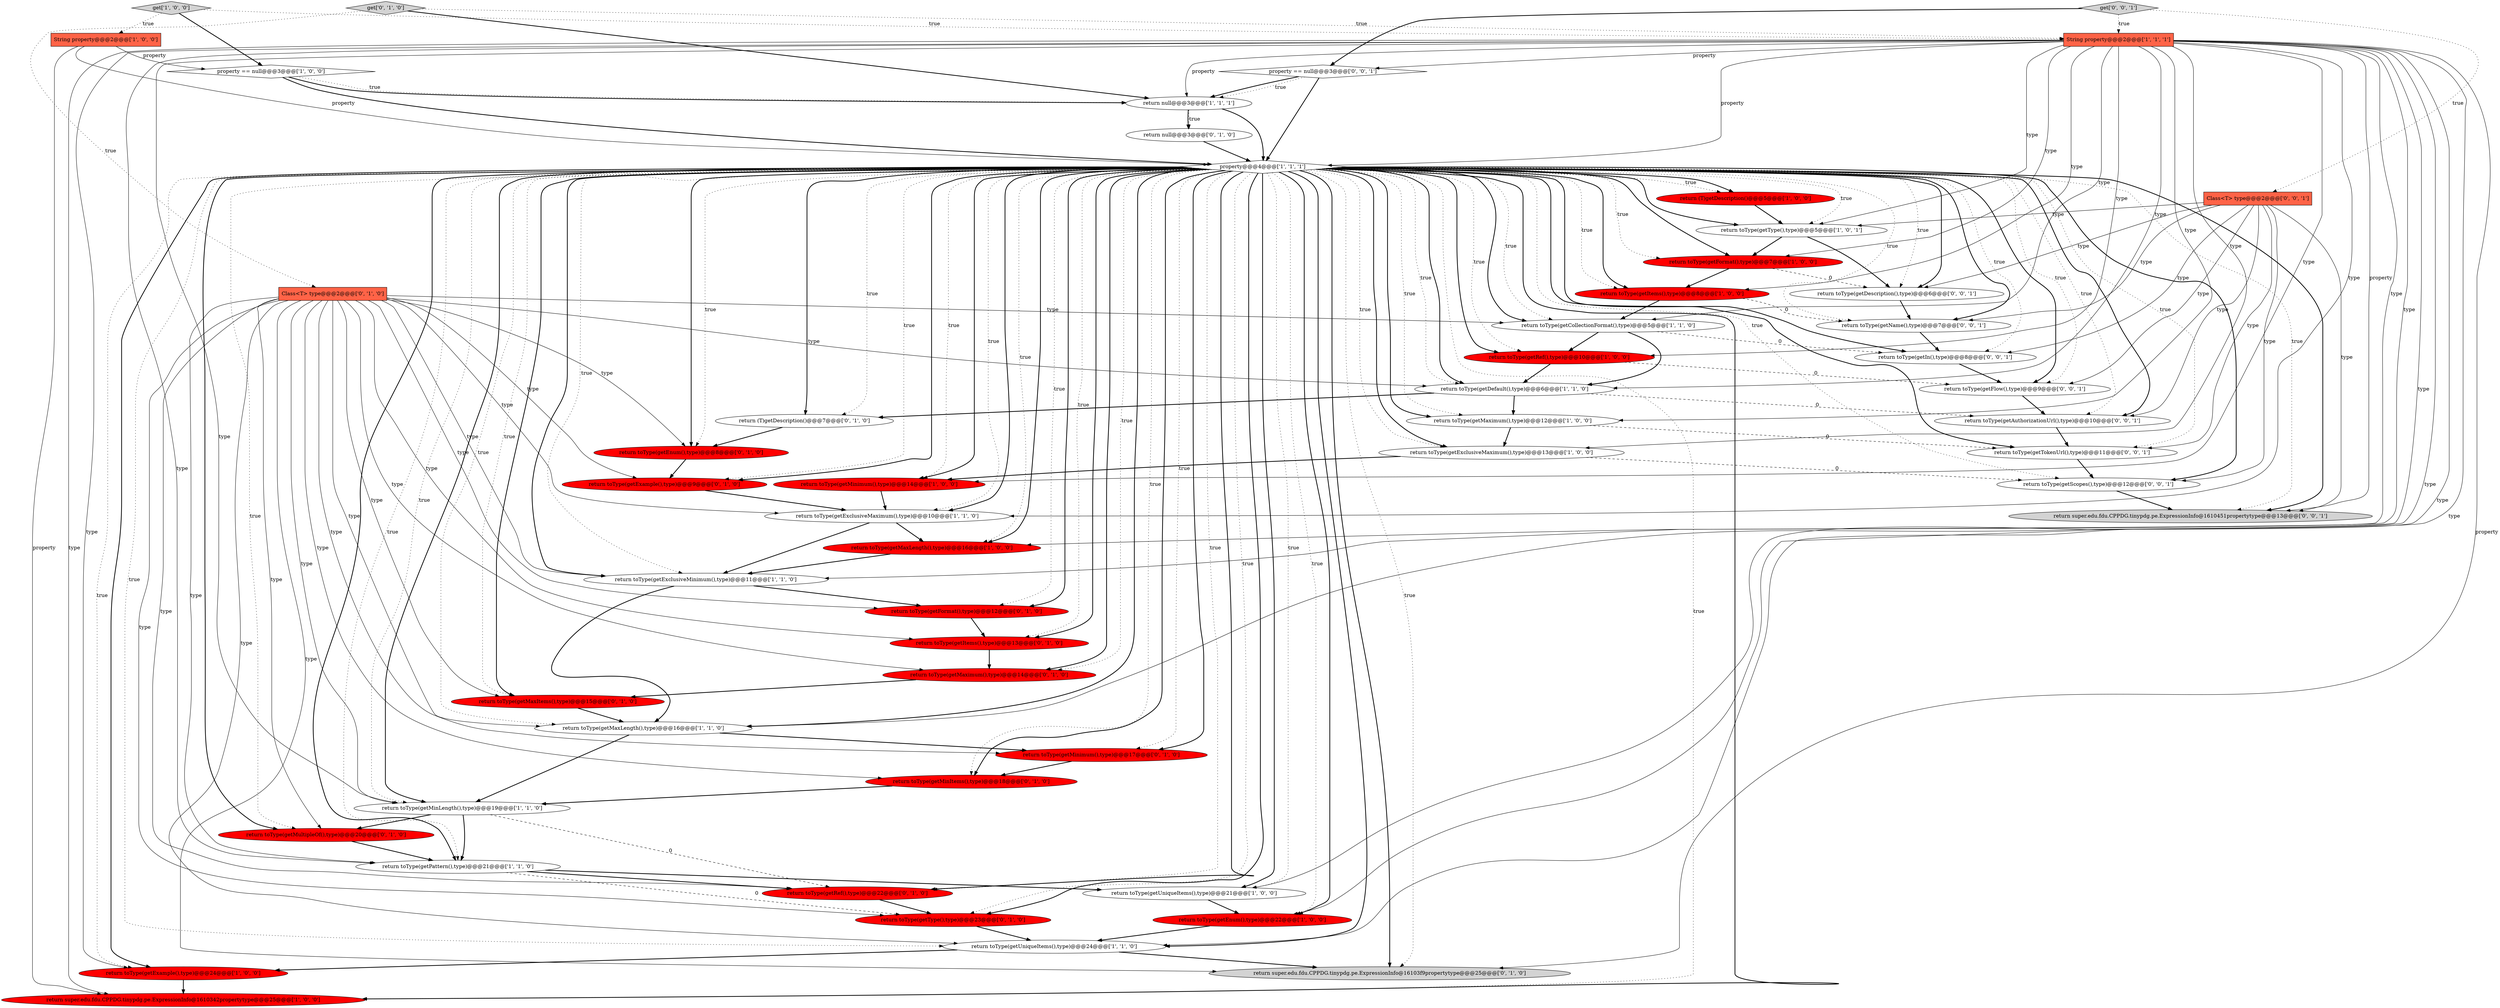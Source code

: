 digraph {
45 [style = filled, label = "return toType(getName(),type)@@@7@@@['0', '0', '1']", fillcolor = white, shape = ellipse image = "AAA0AAABBB3BBB"];
12 [style = filled, label = "return (T)getDescription()@@@5@@@['1', '0', '0']", fillcolor = red, shape = ellipse image = "AAA1AAABBB1BBB"];
25 [style = filled, label = "String property@@@2@@@['1', '1', '1']", fillcolor = tomato, shape = box image = "AAA0AAABBB1BBB"];
7 [style = filled, label = "return toType(getExample(),type)@@@24@@@['1', '0', '0']", fillcolor = red, shape = ellipse image = "AAA1AAABBB1BBB"];
20 [style = filled, label = "return toType(getCollectionFormat(),type)@@@5@@@['1', '1', '0']", fillcolor = white, shape = ellipse image = "AAA0AAABBB1BBB"];
36 [style = filled, label = "return super.edu.fdu.CPPDG.tinypdg.pe.ExpressionInfo@16103f9propertytype@@@25@@@['0', '1', '0']", fillcolor = lightgray, shape = ellipse image = "AAA0AAABBB2BBB"];
40 [style = filled, label = "Class<T> type@@@2@@@['0', '1', '0']", fillcolor = tomato, shape = box image = "AAA0AAABBB2BBB"];
5 [style = filled, label = "property@@@4@@@['1', '1', '1']", fillcolor = white, shape = diamond image = "AAA0AAABBB1BBB"];
44 [style = filled, label = "return toType(getTokenUrl(),type)@@@11@@@['0', '0', '1']", fillcolor = white, shape = ellipse image = "AAA0AAABBB3BBB"];
9 [style = filled, label = "property == null@@@3@@@['1', '0', '0']", fillcolor = white, shape = diamond image = "AAA0AAABBB1BBB"];
13 [style = filled, label = "return super.edu.fdu.CPPDG.tinypdg.pe.ExpressionInfo@1610342propertytype@@@25@@@['1', '0', '0']", fillcolor = red, shape = ellipse image = "AAA1AAABBB1BBB"];
53 [style = filled, label = "return toType(getScopes(),type)@@@12@@@['0', '0', '1']", fillcolor = white, shape = ellipse image = "AAA0AAABBB3BBB"];
37 [style = filled, label = "return (T)getDescription()@@@7@@@['0', '1', '0']", fillcolor = white, shape = ellipse image = "AAA0AAABBB2BBB"];
0 [style = filled, label = "return toType(getExclusiveMinimum(),type)@@@11@@@['1', '1', '0']", fillcolor = white, shape = ellipse image = "AAA0AAABBB1BBB"];
10 [style = filled, label = "return toType(getPattern(),type)@@@21@@@['1', '1', '0']", fillcolor = white, shape = ellipse image = "AAA0AAABBB1BBB"];
16 [style = filled, label = "return toType(getMaximum(),type)@@@12@@@['1', '0', '0']", fillcolor = white, shape = ellipse image = "AAA0AAABBB1BBB"];
41 [style = filled, label = "return toType(getMinItems(),type)@@@18@@@['0', '1', '0']", fillcolor = red, shape = ellipse image = "AAA1AAABBB2BBB"];
1 [style = filled, label = "return toType(getMinLength(),type)@@@19@@@['1', '1', '0']", fillcolor = white, shape = ellipse image = "AAA0AAABBB1BBB"];
19 [style = filled, label = "return toType(getUniqueItems(),type)@@@21@@@['1', '0', '0']", fillcolor = white, shape = ellipse image = "AAA0AAABBB1BBB"];
39 [style = filled, label = "get['0', '1', '0']", fillcolor = lightgray, shape = diamond image = "AAA0AAABBB2BBB"];
47 [style = filled, label = "return toType(getAuthorizationUrl(),type)@@@10@@@['0', '0', '1']", fillcolor = white, shape = ellipse image = "AAA0AAABBB3BBB"];
30 [style = filled, label = "return toType(getMaximum(),type)@@@14@@@['0', '1', '0']", fillcolor = red, shape = ellipse image = "AAA1AAABBB2BBB"];
11 [style = filled, label = "return toType(getExclusiveMaximum(),type)@@@10@@@['1', '1', '0']", fillcolor = white, shape = ellipse image = "AAA0AAABBB1BBB"];
50 [style = filled, label = "property == null@@@3@@@['0', '0', '1']", fillcolor = white, shape = diamond image = "AAA0AAABBB3BBB"];
14 [style = filled, label = "return toType(getType(),type)@@@5@@@['1', '0', '1']", fillcolor = white, shape = ellipse image = "AAA0AAABBB1BBB"];
51 [style = filled, label = "return toType(getDescription(),type)@@@6@@@['0', '0', '1']", fillcolor = white, shape = ellipse image = "AAA0AAABBB3BBB"];
33 [style = filled, label = "return toType(getFormat(),type)@@@12@@@['0', '1', '0']", fillcolor = red, shape = ellipse image = "AAA1AAABBB2BBB"];
23 [style = filled, label = "return toType(getItems(),type)@@@8@@@['1', '0', '0']", fillcolor = red, shape = ellipse image = "AAA1AAABBB1BBB"];
24 [style = filled, label = "return toType(getFormat(),type)@@@7@@@['1', '0', '0']", fillcolor = red, shape = ellipse image = "AAA1AAABBB1BBB"];
31 [style = filled, label = "return toType(getRef(),type)@@@22@@@['0', '1', '0']", fillcolor = red, shape = ellipse image = "AAA1AAABBB2BBB"];
42 [style = filled, label = "return toType(getMinimum(),type)@@@17@@@['0', '1', '0']", fillcolor = red, shape = ellipse image = "AAA1AAABBB2BBB"];
27 [style = filled, label = "return toType(getItems(),type)@@@13@@@['0', '1', '0']", fillcolor = red, shape = ellipse image = "AAA1AAABBB2BBB"];
32 [style = filled, label = "return toType(getExample(),type)@@@9@@@['0', '1', '0']", fillcolor = red, shape = ellipse image = "AAA1AAABBB2BBB"];
48 [style = filled, label = "Class<T> type@@@2@@@['0', '0', '1']", fillcolor = tomato, shape = box image = "AAA0AAABBB3BBB"];
21 [style = filled, label = "return toType(getExclusiveMaximum(),type)@@@13@@@['1', '0', '0']", fillcolor = white, shape = ellipse image = "AAA0AAABBB1BBB"];
3 [style = filled, label = "return toType(getMaxLength(),type)@@@16@@@['1', '1', '0']", fillcolor = white, shape = ellipse image = "AAA0AAABBB1BBB"];
35 [style = filled, label = "return toType(getType(),type)@@@23@@@['0', '1', '0']", fillcolor = red, shape = ellipse image = "AAA1AAABBB2BBB"];
49 [style = filled, label = "return toType(getIn(),type)@@@8@@@['0', '0', '1']", fillcolor = white, shape = ellipse image = "AAA0AAABBB3BBB"];
26 [style = filled, label = "return toType(getMinimum(),type)@@@14@@@['1', '0', '0']", fillcolor = red, shape = ellipse image = "AAA1AAABBB1BBB"];
15 [style = filled, label = "return toType(getRef(),type)@@@10@@@['1', '0', '0']", fillcolor = red, shape = ellipse image = "AAA1AAABBB1BBB"];
34 [style = filled, label = "return toType(getEnum(),type)@@@8@@@['0', '1', '0']", fillcolor = red, shape = ellipse image = "AAA1AAABBB2BBB"];
17 [style = filled, label = "return toType(getUniqueItems(),type)@@@24@@@['1', '1', '0']", fillcolor = white, shape = ellipse image = "AAA0AAABBB1BBB"];
52 [style = filled, label = "return toType(getFlow(),type)@@@9@@@['0', '0', '1']", fillcolor = white, shape = ellipse image = "AAA0AAABBB3BBB"];
6 [style = filled, label = "return toType(getEnum(),type)@@@22@@@['1', '0', '0']", fillcolor = red, shape = ellipse image = "AAA1AAABBB1BBB"];
46 [style = filled, label = "get['0', '0', '1']", fillcolor = lightgray, shape = diamond image = "AAA0AAABBB3BBB"];
18 [style = filled, label = "get['1', '0', '0']", fillcolor = lightgray, shape = diamond image = "AAA0AAABBB1BBB"];
8 [style = filled, label = "String property@@@2@@@['1', '0', '0']", fillcolor = tomato, shape = box image = "AAA0AAABBB1BBB"];
29 [style = filled, label = "return toType(getMaxItems(),type)@@@15@@@['0', '1', '0']", fillcolor = red, shape = ellipse image = "AAA1AAABBB2BBB"];
22 [style = filled, label = "return null@@@3@@@['1', '1', '1']", fillcolor = white, shape = ellipse image = "AAA0AAABBB1BBB"];
43 [style = filled, label = "return super.edu.fdu.CPPDG.tinypdg.pe.ExpressionInfo@1610451propertytype@@@13@@@['0', '0', '1']", fillcolor = lightgray, shape = ellipse image = "AAA0AAABBB3BBB"];
38 [style = filled, label = "return null@@@3@@@['0', '1', '0']", fillcolor = white, shape = ellipse image = "AAA0AAABBB2BBB"];
28 [style = filled, label = "return toType(getMultipleOf(),type)@@@20@@@['0', '1', '0']", fillcolor = red, shape = ellipse image = "AAA1AAABBB2BBB"];
2 [style = filled, label = "return toType(getDefault(),type)@@@6@@@['1', '1', '0']", fillcolor = white, shape = ellipse image = "AAA0AAABBB1BBB"];
4 [style = filled, label = "return toType(getMaxLength(),type)@@@16@@@['1', '0', '0']", fillcolor = red, shape = ellipse image = "AAA1AAABBB1BBB"];
5->3 [style = bold, label=""];
14->24 [style = bold, label=""];
42->41 [style = bold, label=""];
8->9 [style = solid, label="property"];
50->22 [style = bold, label=""];
5->20 [style = bold, label=""];
25->43 [style = solid, label="property"];
5->19 [style = dotted, label="true"];
5->32 [style = dotted, label="true"];
10->19 [style = bold, label=""];
5->23 [style = dotted, label="true"];
5->1 [style = dotted, label="true"];
5->15 [style = bold, label=""];
40->11 [style = solid, label="type"];
2->47 [style = dashed, label="0"];
5->45 [style = bold, label=""];
25->1 [style = solid, label="type"];
5->12 [style = dotted, label="true"];
5->28 [style = bold, label=""];
44->53 [style = bold, label=""];
30->29 [style = bold, label=""];
25->6 [style = solid, label="type"];
26->11 [style = bold, label=""];
25->14 [style = solid, label="type"];
5->34 [style = bold, label=""];
17->36 [style = bold, label=""];
5->24 [style = dotted, label="true"];
5->13 [style = dotted, label="true"];
5->43 [style = dotted, label="true"];
21->26 [style = bold, label=""];
5->11 [style = dotted, label="true"];
1->28 [style = bold, label=""];
5->49 [style = bold, label=""];
52->47 [style = bold, label=""];
31->35 [style = bold, label=""];
50->5 [style = bold, label=""];
22->38 [style = dotted, label="true"];
5->0 [style = bold, label=""];
40->36 [style = solid, label="type"];
46->48 [style = dotted, label="true"];
40->34 [style = solid, label="type"];
25->13 [style = solid, label="type"];
9->5 [style = bold, label=""];
15->52 [style = dashed, label="0"];
34->32 [style = bold, label=""];
5->30 [style = bold, label=""];
5->29 [style = dotted, label="true"];
46->50 [style = bold, label=""];
40->32 [style = solid, label="type"];
40->27 [style = solid, label="type"];
20->15 [style = bold, label=""];
5->36 [style = bold, label=""];
32->11 [style = bold, label=""];
5->44 [style = dotted, label="true"];
5->37 [style = bold, label=""];
40->28 [style = solid, label="type"];
48->45 [style = solid, label="type"];
2->16 [style = bold, label=""];
0->3 [style = bold, label=""];
5->10 [style = bold, label=""];
5->29 [style = bold, label=""];
10->31 [style = bold, label=""];
25->16 [style = solid, label="type"];
5->23 [style = bold, label=""];
48->49 [style = solid, label="type"];
39->25 [style = dotted, label="true"];
5->33 [style = bold, label=""];
40->17 [style = solid, label="type"];
25->26 [style = solid, label="type"];
1->31 [style = dashed, label="0"];
27->30 [style = bold, label=""];
25->19 [style = solid, label="type"];
5->49 [style = dotted, label="true"];
5->6 [style = dotted, label="true"];
24->51 [style = dashed, label="0"];
18->8 [style = dotted, label="true"];
5->33 [style = dotted, label="true"];
5->3 [style = dotted, label="true"];
19->6 [style = bold, label=""];
5->17 [style = bold, label=""];
33->27 [style = bold, label=""];
22->5 [style = bold, label=""];
5->4 [style = dotted, label="true"];
4->0 [style = bold, label=""];
39->22 [style = bold, label=""];
5->36 [style = dotted, label="true"];
5->21 [style = bold, label=""];
5->1 [style = bold, label=""];
22->38 [style = bold, label=""];
48->53 [style = solid, label="type"];
40->2 [style = solid, label="type"];
40->41 [style = solid, label="type"];
25->24 [style = solid, label="type"];
25->4 [style = solid, label="type"];
20->49 [style = dashed, label="0"];
5->34 [style = dotted, label="true"];
5->42 [style = dotted, label="true"];
5->52 [style = dotted, label="true"];
5->6 [style = bold, label=""];
5->7 [style = dotted, label="true"];
48->51 [style = solid, label="type"];
12->14 [style = bold, label=""];
18->9 [style = bold, label=""];
35->17 [style = bold, label=""];
5->53 [style = bold, label=""];
5->52 [style = bold, label=""];
47->44 [style = bold, label=""];
5->26 [style = dotted, label="true"];
39->40 [style = dotted, label="true"];
5->7 [style = bold, label=""];
5->30 [style = dotted, label="true"];
5->11 [style = bold, label=""];
25->10 [style = solid, label="type"];
40->3 [style = solid, label="type"];
40->0 [style = solid, label="type"];
48->14 [style = solid, label="type"];
53->43 [style = bold, label=""];
10->35 [style = dashed, label="0"];
25->50 [style = solid, label="property"];
46->25 [style = dotted, label="true"];
8->13 [style = solid, label="property"];
48->47 [style = solid, label="type"];
25->17 [style = solid, label="type"];
9->22 [style = bold, label=""];
6->17 [style = bold, label=""];
38->5 [style = bold, label=""];
23->20 [style = bold, label=""];
3->1 [style = bold, label=""];
5->41 [style = dotted, label="true"];
5->10 [style = dotted, label="true"];
5->31 [style = dotted, label="true"];
11->4 [style = bold, label=""];
16->44 [style = dashed, label="0"];
5->26 [style = bold, label=""];
40->20 [style = solid, label="type"];
25->0 [style = solid, label="type"];
25->36 [style = solid, label="property"];
5->0 [style = dotted, label="true"];
8->5 [style = solid, label="property"];
25->21 [style = solid, label="type"];
5->15 [style = dotted, label="true"];
48->43 [style = solid, label="type"];
3->42 [style = bold, label=""];
5->16 [style = bold, label=""];
5->32 [style = bold, label=""];
5->19 [style = bold, label=""];
5->35 [style = dotted, label="true"];
5->44 [style = bold, label=""];
48->44 [style = solid, label="type"];
5->53 [style = dotted, label="true"];
51->45 [style = bold, label=""];
5->45 [style = dotted, label="true"];
25->22 [style = solid, label="property"];
5->24 [style = bold, label=""];
5->4 [style = bold, label=""];
5->13 [style = bold, label=""];
5->16 [style = dotted, label="true"];
25->2 [style = solid, label="type"];
5->27 [style = dotted, label="true"];
25->20 [style = solid, label="type"];
5->21 [style = dotted, label="true"];
9->22 [style = dotted, label="true"];
40->31 [style = solid, label="type"];
5->28 [style = dotted, label="true"];
5->35 [style = bold, label=""];
40->33 [style = solid, label="type"];
5->2 [style = dotted, label="true"];
24->23 [style = bold, label=""];
5->17 [style = dotted, label="true"];
5->51 [style = dotted, label="true"];
25->3 [style = solid, label="type"];
7->13 [style = bold, label=""];
25->7 [style = solid, label="type"];
48->52 [style = solid, label="type"];
5->14 [style = dotted, label="true"];
15->2 [style = bold, label=""];
5->51 [style = bold, label=""];
28->10 [style = bold, label=""];
18->25 [style = dotted, label="true"];
40->42 [style = solid, label="type"];
40->35 [style = solid, label="type"];
45->49 [style = bold, label=""];
25->11 [style = solid, label="type"];
29->3 [style = bold, label=""];
25->5 [style = solid, label="property"];
23->45 [style = dashed, label="0"];
14->51 [style = bold, label=""];
40->29 [style = solid, label="type"];
25->23 [style = solid, label="type"];
5->14 [style = bold, label=""];
41->1 [style = bold, label=""];
50->22 [style = dotted, label="true"];
20->2 [style = bold, label=""];
5->43 [style = bold, label=""];
40->1 [style = solid, label="type"];
17->7 [style = bold, label=""];
5->47 [style = bold, label=""];
5->2 [style = bold, label=""];
11->0 [style = bold, label=""];
5->41 [style = bold, label=""];
5->47 [style = dotted, label="true"];
5->31 [style = bold, label=""];
0->33 [style = bold, label=""];
5->12 [style = bold, label=""];
49->52 [style = bold, label=""];
16->21 [style = bold, label=""];
37->34 [style = bold, label=""];
21->53 [style = dashed, label="0"];
5->20 [style = dotted, label="true"];
25->15 [style = solid, label="type"];
5->27 [style = bold, label=""];
5->42 [style = bold, label=""];
2->37 [style = bold, label=""];
1->10 [style = bold, label=""];
5->37 [style = dotted, label="true"];
40->10 [style = solid, label="type"];
40->30 [style = solid, label="type"];
}
